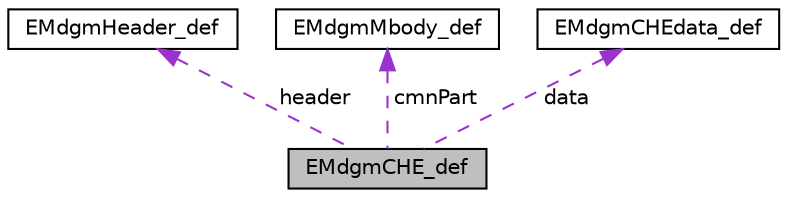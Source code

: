 digraph "EMdgmCHE_def"
{
 // LATEX_PDF_SIZE
  edge [fontname="Helvetica",fontsize="10",labelfontname="Helvetica",labelfontsize="10"];
  node [fontname="Helvetica",fontsize="10",shape=record];
  Node1 [label="EMdgmCHE_def",height=0.2,width=0.4,color="black", fillcolor="grey75", style="filled", fontcolor="black",tooltip="#CHE - Struct of compatibility heave sensor datagram.     Used for backward compatibility with ...."];
  Node2 -> Node1 [dir="back",color="darkorchid3",fontsize="10",style="dashed",label=" header" ,fontname="Helvetica"];
  Node2 [label="EMdgmHeader_def",height=0.2,width=0.4,color="black", fillcolor="white", style="filled",URL="$structEMdgmHeader__def.html",tooltip="Definition of general datagram header."];
  Node3 -> Node1 [dir="back",color="darkorchid3",fontsize="10",style="dashed",label=" cmnPart" ,fontname="Helvetica"];
  Node3 [label="EMdgmMbody_def",height=0.2,width=0.4,color="black", fillcolor="white", style="filled",URL="$structEMdgmMbody__def.html",tooltip="Multibeam (M) datagrams - body part. Start of body of all M datagrams."];
  Node4 -> Node1 [dir="back",color="darkorchid3",fontsize="10",style="dashed",label=" data" ,fontname="Helvetica"];
  Node4 [label="EMdgmCHEdata_def",height=0.2,width=0.4,color="black", fillcolor="white", style="filled",URL="$structEMdgmCHEdata__def.html",tooltip="#CHE - Heave compatibility data part. Heave reference point is at transducer instead of at vessel ref..."];
}
